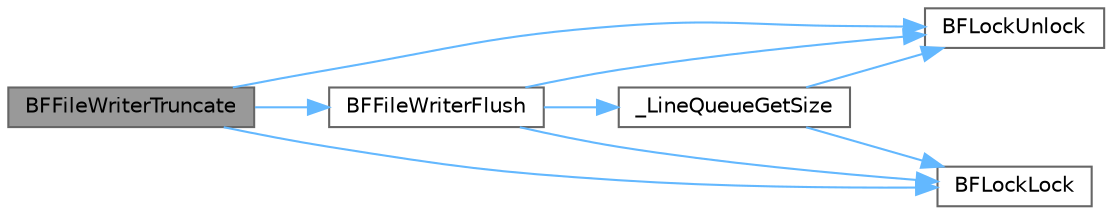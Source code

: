 digraph "BFFileWriterTruncate"
{
 // LATEX_PDF_SIZE
  bgcolor="transparent";
  edge [fontname=Helvetica,fontsize=10,labelfontname=Helvetica,labelfontsize=10];
  node [fontname=Helvetica,fontsize=10,shape=box,height=0.2,width=0.4];
  rankdir="LR";
  Node1 [id="Node000001",label="BFFileWriterTruncate",height=0.2,width=0.4,color="gray40", fillcolor="grey60", style="filled", fontcolor="black",tooltip=" "];
  Node1 -> Node2 [id="edge1_Node000001_Node000002",color="steelblue1",style="solid",tooltip=" "];
  Node2 [id="Node000002",label="BFFileWriterFlush",height=0.2,width=0.4,color="grey40", fillcolor="white", style="filled",URL="$de/db5/filewriter_8c.html#a72816265bfd51104bf37ab0461bcfb13",tooltip=" "];
  Node2 -> Node3 [id="edge2_Node000002_Node000003",color="steelblue1",style="solid",tooltip=" "];
  Node3 [id="Node000003",label="_LineQueueGetSize",height=0.2,width=0.4,color="grey40", fillcolor="white", style="filled",URL="$de/db5/filewriter_8c.html#af9ea174ea120bf8c983dcca4a8ce102c",tooltip=" "];
  Node3 -> Node4 [id="edge3_Node000003_Node000004",color="steelblue1",style="solid",tooltip=" "];
  Node4 [id="Node000004",label="BFLockLock",height=0.2,width=0.4,color="grey40", fillcolor="white", style="filled",URL="$da/dae/lock_8c.html#af386159cdc4e9ecc2d91082fc8d575e4",tooltip=" "];
  Node3 -> Node5 [id="edge4_Node000003_Node000005",color="steelblue1",style="solid",tooltip=" "];
  Node5 [id="Node000005",label="BFLockUnlock",height=0.2,width=0.4,color="grey40", fillcolor="white", style="filled",URL="$da/dae/lock_8c.html#a8e16ea133a5567cb30d0dc33d02389f3",tooltip=" "];
  Node2 -> Node4 [id="edge5_Node000002_Node000004",color="steelblue1",style="solid",tooltip=" "];
  Node2 -> Node5 [id="edge6_Node000002_Node000005",color="steelblue1",style="solid",tooltip=" "];
  Node1 -> Node4 [id="edge7_Node000001_Node000004",color="steelblue1",style="solid",tooltip=" "];
  Node1 -> Node5 [id="edge8_Node000001_Node000005",color="steelblue1",style="solid",tooltip=" "];
}
